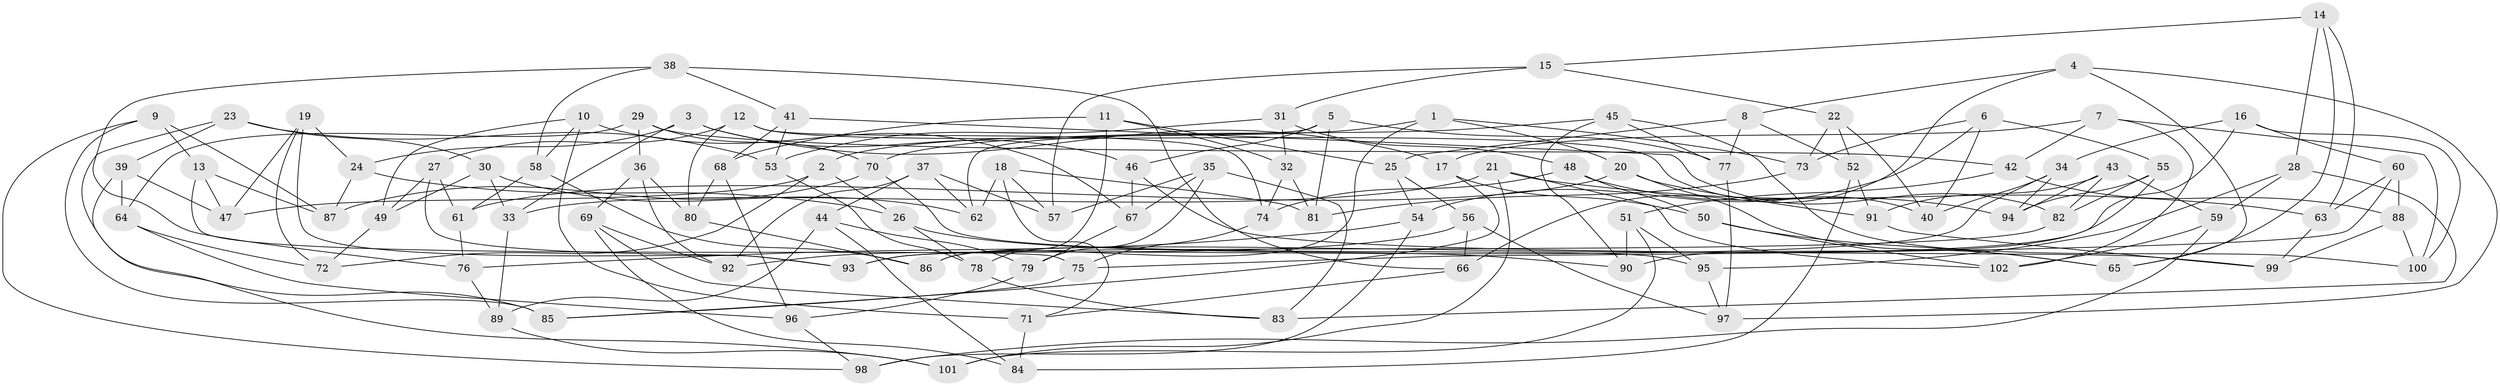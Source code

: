 // coarse degree distribution, {6: 0.6101694915254238, 5: 0.11864406779661017, 4: 0.2542372881355932, 3: 0.01694915254237288}
// Generated by graph-tools (version 1.1) at 2025/52/02/27/25 19:52:28]
// undirected, 102 vertices, 204 edges
graph export_dot {
graph [start="1"]
  node [color=gray90,style=filled];
  1;
  2;
  3;
  4;
  5;
  6;
  7;
  8;
  9;
  10;
  11;
  12;
  13;
  14;
  15;
  16;
  17;
  18;
  19;
  20;
  21;
  22;
  23;
  24;
  25;
  26;
  27;
  28;
  29;
  30;
  31;
  32;
  33;
  34;
  35;
  36;
  37;
  38;
  39;
  40;
  41;
  42;
  43;
  44;
  45;
  46;
  47;
  48;
  49;
  50;
  51;
  52;
  53;
  54;
  55;
  56;
  57;
  58;
  59;
  60;
  61;
  62;
  63;
  64;
  65;
  66;
  67;
  68;
  69;
  70;
  71;
  72;
  73;
  74;
  75;
  76;
  77;
  78;
  79;
  80;
  81;
  82;
  83;
  84;
  85;
  86;
  87;
  88;
  89;
  90;
  91;
  92;
  93;
  94;
  95;
  96;
  97;
  98;
  99;
  100;
  101;
  102;
  1 -- 2;
  1 -- 86;
  1 -- 20;
  1 -- 73;
  2 -- 47;
  2 -- 26;
  2 -- 72;
  3 -- 17;
  3 -- 24;
  3 -- 33;
  3 -- 46;
  4 -- 97;
  4 -- 66;
  4 -- 65;
  4 -- 8;
  5 -- 62;
  5 -- 46;
  5 -- 81;
  5 -- 77;
  6 -- 73;
  6 -- 55;
  6 -- 54;
  6 -- 40;
  7 -- 17;
  7 -- 42;
  7 -- 100;
  7 -- 102;
  8 -- 52;
  8 -- 77;
  8 -- 25;
  9 -- 85;
  9 -- 13;
  9 -- 98;
  9 -- 87;
  10 -- 58;
  10 -- 71;
  10 -- 49;
  10 -- 67;
  11 -- 32;
  11 -- 68;
  11 -- 78;
  11 -- 25;
  12 -- 74;
  12 -- 80;
  12 -- 40;
  12 -- 27;
  13 -- 47;
  13 -- 75;
  13 -- 87;
  14 -- 15;
  14 -- 65;
  14 -- 28;
  14 -- 63;
  15 -- 57;
  15 -- 31;
  15 -- 22;
  16 -- 60;
  16 -- 100;
  16 -- 34;
  16 -- 86;
  17 -- 50;
  17 -- 85;
  18 -- 62;
  18 -- 71;
  18 -- 81;
  18 -- 57;
  19 -- 93;
  19 -- 72;
  19 -- 24;
  19 -- 47;
  20 -- 61;
  20 -- 91;
  20 -- 65;
  21 -- 33;
  21 -- 102;
  21 -- 101;
  21 -- 63;
  22 -- 40;
  22 -- 73;
  22 -- 52;
  23 -- 30;
  23 -- 85;
  23 -- 53;
  23 -- 39;
  24 -- 26;
  24 -- 87;
  25 -- 56;
  25 -- 54;
  26 -- 78;
  26 -- 90;
  27 -- 93;
  27 -- 61;
  27 -- 49;
  28 -- 83;
  28 -- 59;
  28 -- 95;
  29 -- 36;
  29 -- 42;
  29 -- 70;
  29 -- 64;
  30 -- 62;
  30 -- 49;
  30 -- 33;
  31 -- 53;
  31 -- 48;
  31 -- 32;
  32 -- 81;
  32 -- 74;
  33 -- 89;
  34 -- 94;
  34 -- 93;
  34 -- 40;
  35 -- 67;
  35 -- 57;
  35 -- 79;
  35 -- 83;
  36 -- 69;
  36 -- 80;
  36 -- 92;
  37 -- 62;
  37 -- 92;
  37 -- 44;
  37 -- 57;
  38 -- 66;
  38 -- 41;
  38 -- 76;
  38 -- 58;
  39 -- 64;
  39 -- 47;
  39 -- 101;
  41 -- 82;
  41 -- 53;
  41 -- 68;
  42 -- 51;
  42 -- 88;
  43 -- 91;
  43 -- 94;
  43 -- 82;
  43 -- 59;
  44 -- 79;
  44 -- 89;
  44 -- 84;
  45 -- 70;
  45 -- 90;
  45 -- 100;
  45 -- 77;
  46 -- 67;
  46 -- 99;
  48 -- 74;
  48 -- 50;
  48 -- 94;
  49 -- 72;
  50 -- 102;
  50 -- 65;
  51 -- 90;
  51 -- 101;
  51 -- 95;
  52 -- 91;
  52 -- 84;
  53 -- 78;
  54 -- 98;
  54 -- 76;
  55 -- 90;
  55 -- 82;
  55 -- 94;
  56 -- 92;
  56 -- 66;
  56 -- 97;
  58 -- 61;
  58 -- 86;
  59 -- 98;
  59 -- 102;
  60 -- 63;
  60 -- 88;
  60 -- 75;
  61 -- 76;
  63 -- 99;
  64 -- 72;
  64 -- 96;
  66 -- 71;
  67 -- 79;
  68 -- 96;
  68 -- 80;
  69 -- 84;
  69 -- 92;
  69 -- 83;
  70 -- 95;
  70 -- 87;
  71 -- 84;
  73 -- 81;
  74 -- 75;
  75 -- 85;
  76 -- 89;
  77 -- 97;
  78 -- 83;
  79 -- 96;
  80 -- 86;
  82 -- 93;
  88 -- 100;
  88 -- 99;
  89 -- 101;
  91 -- 99;
  95 -- 97;
  96 -- 98;
}
